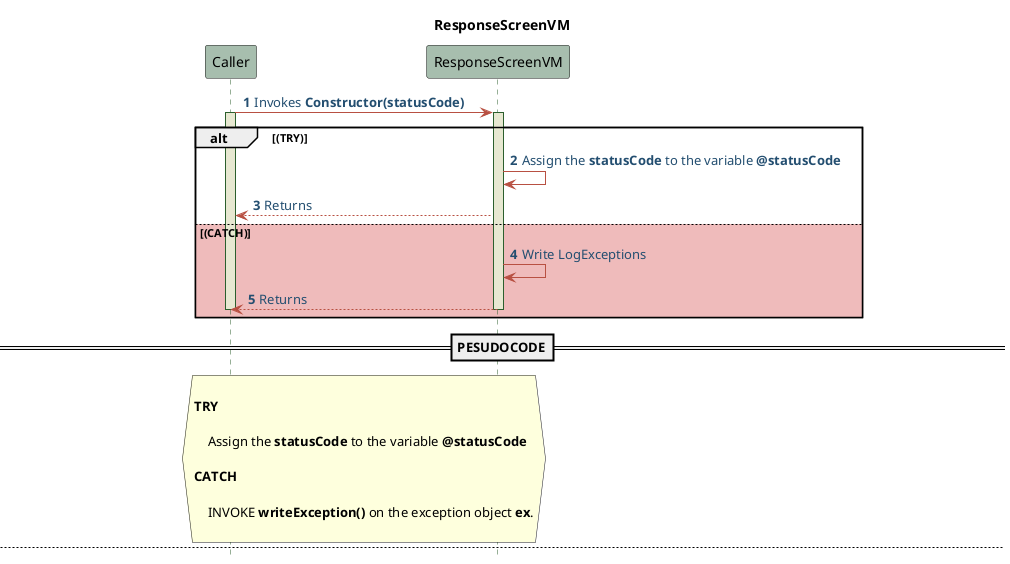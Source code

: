 @startuml Diagram for ResponseScreenVM
!define POSITIVERESPONSE 90EE90
!define NEGATIVEERESPONSE EFBBBB
!define NUETRALRESPONSE F2DC79

skinparam sequence{
    ParticipantBackgroundColor #A7BEAE
    LifeLineBackgroundColor #E7E8D1
    LifeLineBorderColor #2C5F2D
    ActorBackgroundColor #FC766AFF
    ActorBorderColor #FC766AFF
    ArrowColor #B85042
    ArrowFontColor #234E70

}
title ResponseScreenVM
autonumber 1
hide footbox

participant Caller as c
participant ResponseScreenVM as hv

c->hv:Invokes **Constructor(statusCode)**
activate c
activate hv
alt  (TRY)
    hv->hv:Assign the **statusCode** to the variable **@statusCode**
    hv-->c:Returns
else #NEGATIVEERESPONSE (CATCH)
    hv->hv:Write LogExceptions
    hv-->c:Returns
    deactivate hv
    deactivate c
end

==PESUDOCODE==
hnote across

**TRY**

    Assign the **statusCode** to the variable **@statusCode**

**CATCH**

    INVOKE **writeException()** on the exception object **ex**.

endnote

newpage
autonumber 1
hide footbox
c->hv:Invoke **onCheckStatusCodeSetTitle()**
activate c
activate hv
alt  (TRY)
    alt #POSITIVERESPONSE (statusCode == 200)
        hv->hv:Set the **@title** variable as **Successfully Posted**
        hv-->c:Returns
    else #NEGATIVEERESPONSE
        hv->hv:Set the **@title** variable as **Posting Failed**
        hv->hv:Set the **@statusCode**
        hv-->c:Returns
    end
else #NEGATIVEERESPONSE (CATCH)
    hv->hv:Write LogExceptions
    hv-->c:Returns
    deactivate hv
    deactivate c
end
==PESUDOCODE==
hnote across

**TRY**

    **IF (statusCode == 200)**

        SET the **@title** variable as **SuccessFully Posted**


    **ELSE**

        SET the **@title** variable as **Posting Failed!!**

        SET the **@statusCode** variable from the the **Constructor**


**CATCH**

    INVOKE **writeException()** on the exception object **ex**.

endnote



newpage
c->hv:Invoke **navigateToHomeScreen()**
activate c
activate hv
alt  (TRY)
hv->hv:Add **NavigatorPushNamedAndRemoveUntil** to the **NavigationStream**
hv-->c:Returns
else #NEGATIVEERESPONSE (CATCH)
hv->hv:Write LogExceptions
hv-->c:Returns
deactivate hv
deactivate c
end

==PESUDOCODE==
hnote across

    **TRY**

        ADD the **NavigatorPushNamedAndRemoveUntil** on the **NavigationStream** and Navigate to the **HomeScreen**

    **CATCH**

        INVOKE **writeException()** on the exception object **ex**.

endnote


@enduml